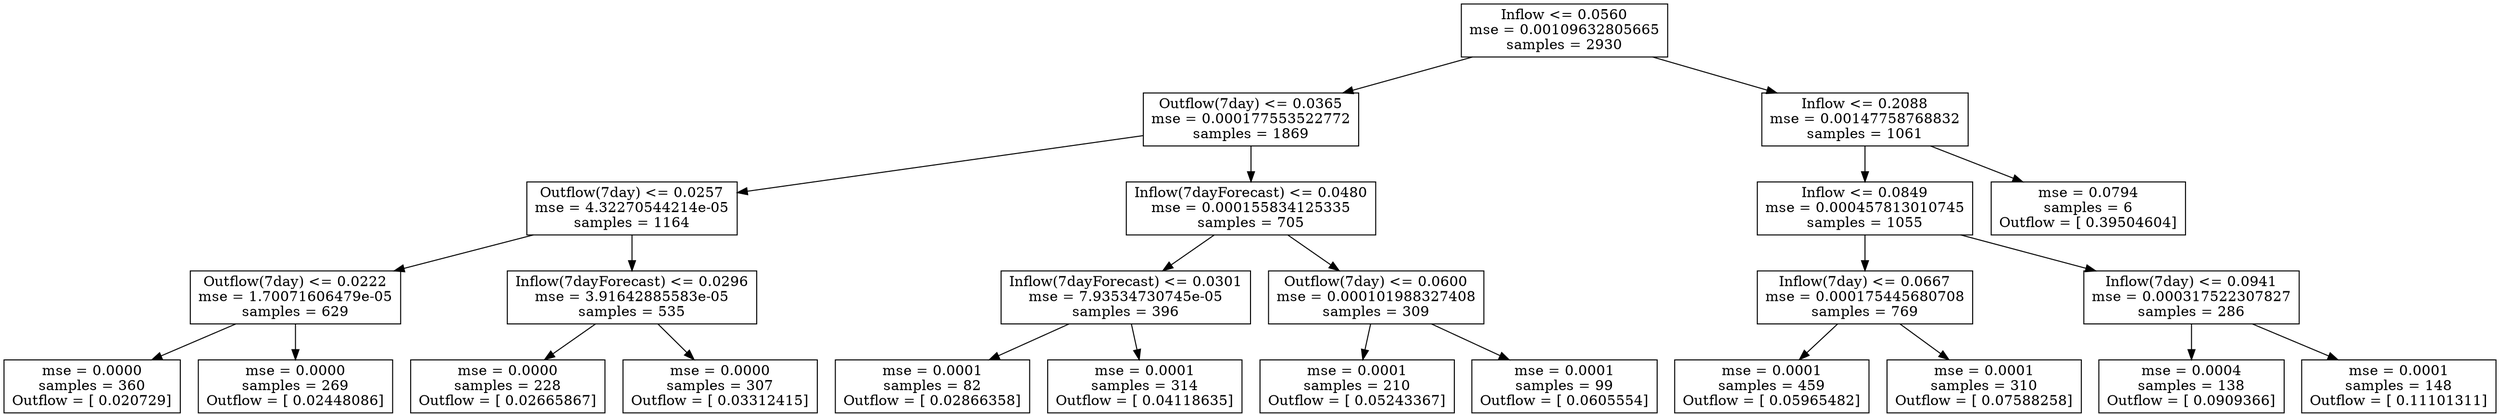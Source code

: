 digraph Tree {
0 [label="Inflow <= 0.0560\nmse = 0.00109632805665\nsamples = 2930", shape="box"] ;
1 [label="Outflow(7day) <= 0.0365\nmse = 0.000177553522772\nsamples = 1869", shape="box"] ;
0 -> 1 ;
2 [label="Outflow(7day) <= 0.0257\nmse = 4.32270544214e-05\nsamples = 1164", shape="box"] ;
1 -> 2 ;
3 [label="Outflow(7day) <= 0.0222\nmse = 1.70071606479e-05\nsamples = 629", shape="box"] ;
2 -> 3 ;
4 [label="mse = 0.0000\nsamples = 360\nOutflow = [ 0.020729]", shape="box"] ;
3 -> 4 ;
5 [label="mse = 0.0000\nsamples = 269\nOutflow = [ 0.02448086]", shape="box"] ;
3 -> 5 ;
6 [label="Inflow(7dayForecast) <= 0.0296\nmse = 3.91642885583e-05\nsamples = 535", shape="box"] ;
2 -> 6 ;
7 [label="mse = 0.0000\nsamples = 228\nOutflow = [ 0.02665867]", shape="box"] ;
6 -> 7 ;
8 [label="mse = 0.0000\nsamples = 307\nOutflow = [ 0.03312415]", shape="box"] ;
6 -> 8 ;
9 [label="Inflow(7dayForecast) <= 0.0480\nmse = 0.000155834125335\nsamples = 705", shape="box"] ;
1 -> 9 ;
10 [label="Inflow(7dayForecast) <= 0.0301\nmse = 7.93534730745e-05\nsamples = 396", shape="box"] ;
9 -> 10 ;
11 [label="mse = 0.0001\nsamples = 82\nOutflow = [ 0.02866358]", shape="box"] ;
10 -> 11 ;
12 [label="mse = 0.0001\nsamples = 314\nOutflow = [ 0.04118635]", shape="box"] ;
10 -> 12 ;
13 [label="Outflow(7day) <= 0.0600\nmse = 0.000101988327408\nsamples = 309", shape="box"] ;
9 -> 13 ;
14 [label="mse = 0.0001\nsamples = 210\nOutflow = [ 0.05243367]", shape="box"] ;
13 -> 14 ;
15 [label="mse = 0.0001\nsamples = 99\nOutflow = [ 0.0605554]", shape="box"] ;
13 -> 15 ;
16 [label="Inflow <= 0.2088\nmse = 0.00147758768832\nsamples = 1061", shape="box"] ;
0 -> 16 ;
17 [label="Inflow <= 0.0849\nmse = 0.000457813010745\nsamples = 1055", shape="box"] ;
16 -> 17 ;
18 [label="Inflow(7day) <= 0.0667\nmse = 0.000175445680708\nsamples = 769", shape="box"] ;
17 -> 18 ;
19 [label="mse = 0.0001\nsamples = 459\nOutflow = [ 0.05965482]", shape="box"] ;
18 -> 19 ;
20 [label="mse = 0.0001\nsamples = 310\nOutflow = [ 0.07588258]", shape="box"] ;
18 -> 20 ;
21 [label="Inflow(7day) <= 0.0941\nmse = 0.000317522307827\nsamples = 286", shape="box"] ;
17 -> 21 ;
22 [label="mse = 0.0004\nsamples = 138\nOutflow = [ 0.0909366]", shape="box"] ;
21 -> 22 ;
23 [label="mse = 0.0001\nsamples = 148\nOutflow = [ 0.11101311]", shape="box"] ;
21 -> 23 ;
24 [label="mse = 0.0794\nsamples = 6\nOutflow = [ 0.39504604]", shape="box"] ;
16 -> 24 ;
}
